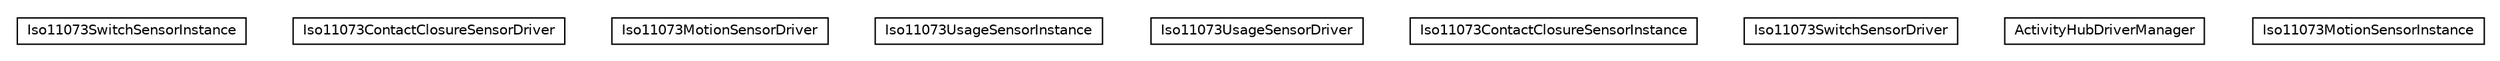 #!/usr/local/bin/dot
#
# Class diagram 
# Generated by UMLGraph version R5_6-24-gf6e263 (http://www.umlgraph.org/)
#

digraph G {
	edge [fontname="Helvetica",fontsize=10,labelfontname="Helvetica",labelfontsize=10];
	node [fontname="Helvetica",fontsize=10,shape=plaintext];
	nodesep=0.25;
	ranksep=0.5;
	// org.universAAL.lddi.exporter.activityhub.driver.Iso11073SwitchSensorInstance
	c764228 [label=<<table title="org.universAAL.lddi.exporter.activityhub.driver.Iso11073SwitchSensorInstance" border="0" cellborder="1" cellspacing="0" cellpadding="2" port="p" href="./Iso11073SwitchSensorInstance.html">
		<tr><td><table border="0" cellspacing="0" cellpadding="1">
<tr><td align="center" balign="center"> Iso11073SwitchSensorInstance </td></tr>
		</table></td></tr>
		</table>>, URL="./Iso11073SwitchSensorInstance.html", fontname="Helvetica", fontcolor="black", fontsize=10.0];
	// org.universAAL.lddi.exporter.activityhub.driver.Iso11073ContactClosureSensorDriver
	c764229 [label=<<table title="org.universAAL.lddi.exporter.activityhub.driver.Iso11073ContactClosureSensorDriver" border="0" cellborder="1" cellspacing="0" cellpadding="2" port="p" href="./Iso11073ContactClosureSensorDriver.html">
		<tr><td><table border="0" cellspacing="0" cellpadding="1">
<tr><td align="center" balign="center"> Iso11073ContactClosureSensorDriver </td></tr>
		</table></td></tr>
		</table>>, URL="./Iso11073ContactClosureSensorDriver.html", fontname="Helvetica", fontcolor="black", fontsize=10.0];
	// org.universAAL.lddi.exporter.activityhub.driver.Iso11073MotionSensorDriver
	c764230 [label=<<table title="org.universAAL.lddi.exporter.activityhub.driver.Iso11073MotionSensorDriver" border="0" cellborder="1" cellspacing="0" cellpadding="2" port="p" href="./Iso11073MotionSensorDriver.html">
		<tr><td><table border="0" cellspacing="0" cellpadding="1">
<tr><td align="center" balign="center"> Iso11073MotionSensorDriver </td></tr>
		</table></td></tr>
		</table>>, URL="./Iso11073MotionSensorDriver.html", fontname="Helvetica", fontcolor="black", fontsize=10.0];
	// org.universAAL.lddi.exporter.activityhub.driver.Iso11073UsageSensorInstance
	c764231 [label=<<table title="org.universAAL.lddi.exporter.activityhub.driver.Iso11073UsageSensorInstance" border="0" cellborder="1" cellspacing="0" cellpadding="2" port="p" href="./Iso11073UsageSensorInstance.html">
		<tr><td><table border="0" cellspacing="0" cellpadding="1">
<tr><td align="center" balign="center"> Iso11073UsageSensorInstance </td></tr>
		</table></td></tr>
		</table>>, URL="./Iso11073UsageSensorInstance.html", fontname="Helvetica", fontcolor="black", fontsize=10.0];
	// org.universAAL.lddi.exporter.activityhub.driver.Iso11073UsageSensorDriver
	c764232 [label=<<table title="org.universAAL.lddi.exporter.activityhub.driver.Iso11073UsageSensorDriver" border="0" cellborder="1" cellspacing="0" cellpadding="2" port="p" href="./Iso11073UsageSensorDriver.html">
		<tr><td><table border="0" cellspacing="0" cellpadding="1">
<tr><td align="center" balign="center"> Iso11073UsageSensorDriver </td></tr>
		</table></td></tr>
		</table>>, URL="./Iso11073UsageSensorDriver.html", fontname="Helvetica", fontcolor="black", fontsize=10.0];
	// org.universAAL.lddi.exporter.activityhub.driver.Iso11073ContactClosureSensorInstance
	c764233 [label=<<table title="org.universAAL.lddi.exporter.activityhub.driver.Iso11073ContactClosureSensorInstance" border="0" cellborder="1" cellspacing="0" cellpadding="2" port="p" href="./Iso11073ContactClosureSensorInstance.html">
		<tr><td><table border="0" cellspacing="0" cellpadding="1">
<tr><td align="center" balign="center"> Iso11073ContactClosureSensorInstance </td></tr>
		</table></td></tr>
		</table>>, URL="./Iso11073ContactClosureSensorInstance.html", fontname="Helvetica", fontcolor="black", fontsize=10.0];
	// org.universAAL.lddi.exporter.activityhub.driver.Iso11073SwitchSensorDriver
	c764234 [label=<<table title="org.universAAL.lddi.exporter.activityhub.driver.Iso11073SwitchSensorDriver" border="0" cellborder="1" cellspacing="0" cellpadding="2" port="p" href="./Iso11073SwitchSensorDriver.html">
		<tr><td><table border="0" cellspacing="0" cellpadding="1">
<tr><td align="center" balign="center"> Iso11073SwitchSensorDriver </td></tr>
		</table></td></tr>
		</table>>, URL="./Iso11073SwitchSensorDriver.html", fontname="Helvetica", fontcolor="black", fontsize=10.0];
	// org.universAAL.lddi.exporter.activityhub.driver.ActivityHubDriverManager
	c764235 [label=<<table title="org.universAAL.lddi.exporter.activityhub.driver.ActivityHubDriverManager" border="0" cellborder="1" cellspacing="0" cellpadding="2" port="p" href="./ActivityHubDriverManager.html">
		<tr><td><table border="0" cellspacing="0" cellpadding="1">
<tr><td align="center" balign="center"> ActivityHubDriverManager </td></tr>
		</table></td></tr>
		</table>>, URL="./ActivityHubDriverManager.html", fontname="Helvetica", fontcolor="black", fontsize=10.0];
	// org.universAAL.lddi.exporter.activityhub.driver.Iso11073MotionSensorInstance
	c764236 [label=<<table title="org.universAAL.lddi.exporter.activityhub.driver.Iso11073MotionSensorInstance" border="0" cellborder="1" cellspacing="0" cellpadding="2" port="p" href="./Iso11073MotionSensorInstance.html">
		<tr><td><table border="0" cellspacing="0" cellpadding="1">
<tr><td align="center" balign="center"> Iso11073MotionSensorInstance </td></tr>
		</table></td></tr>
		</table>>, URL="./Iso11073MotionSensorInstance.html", fontname="Helvetica", fontcolor="black", fontsize=10.0];
}

